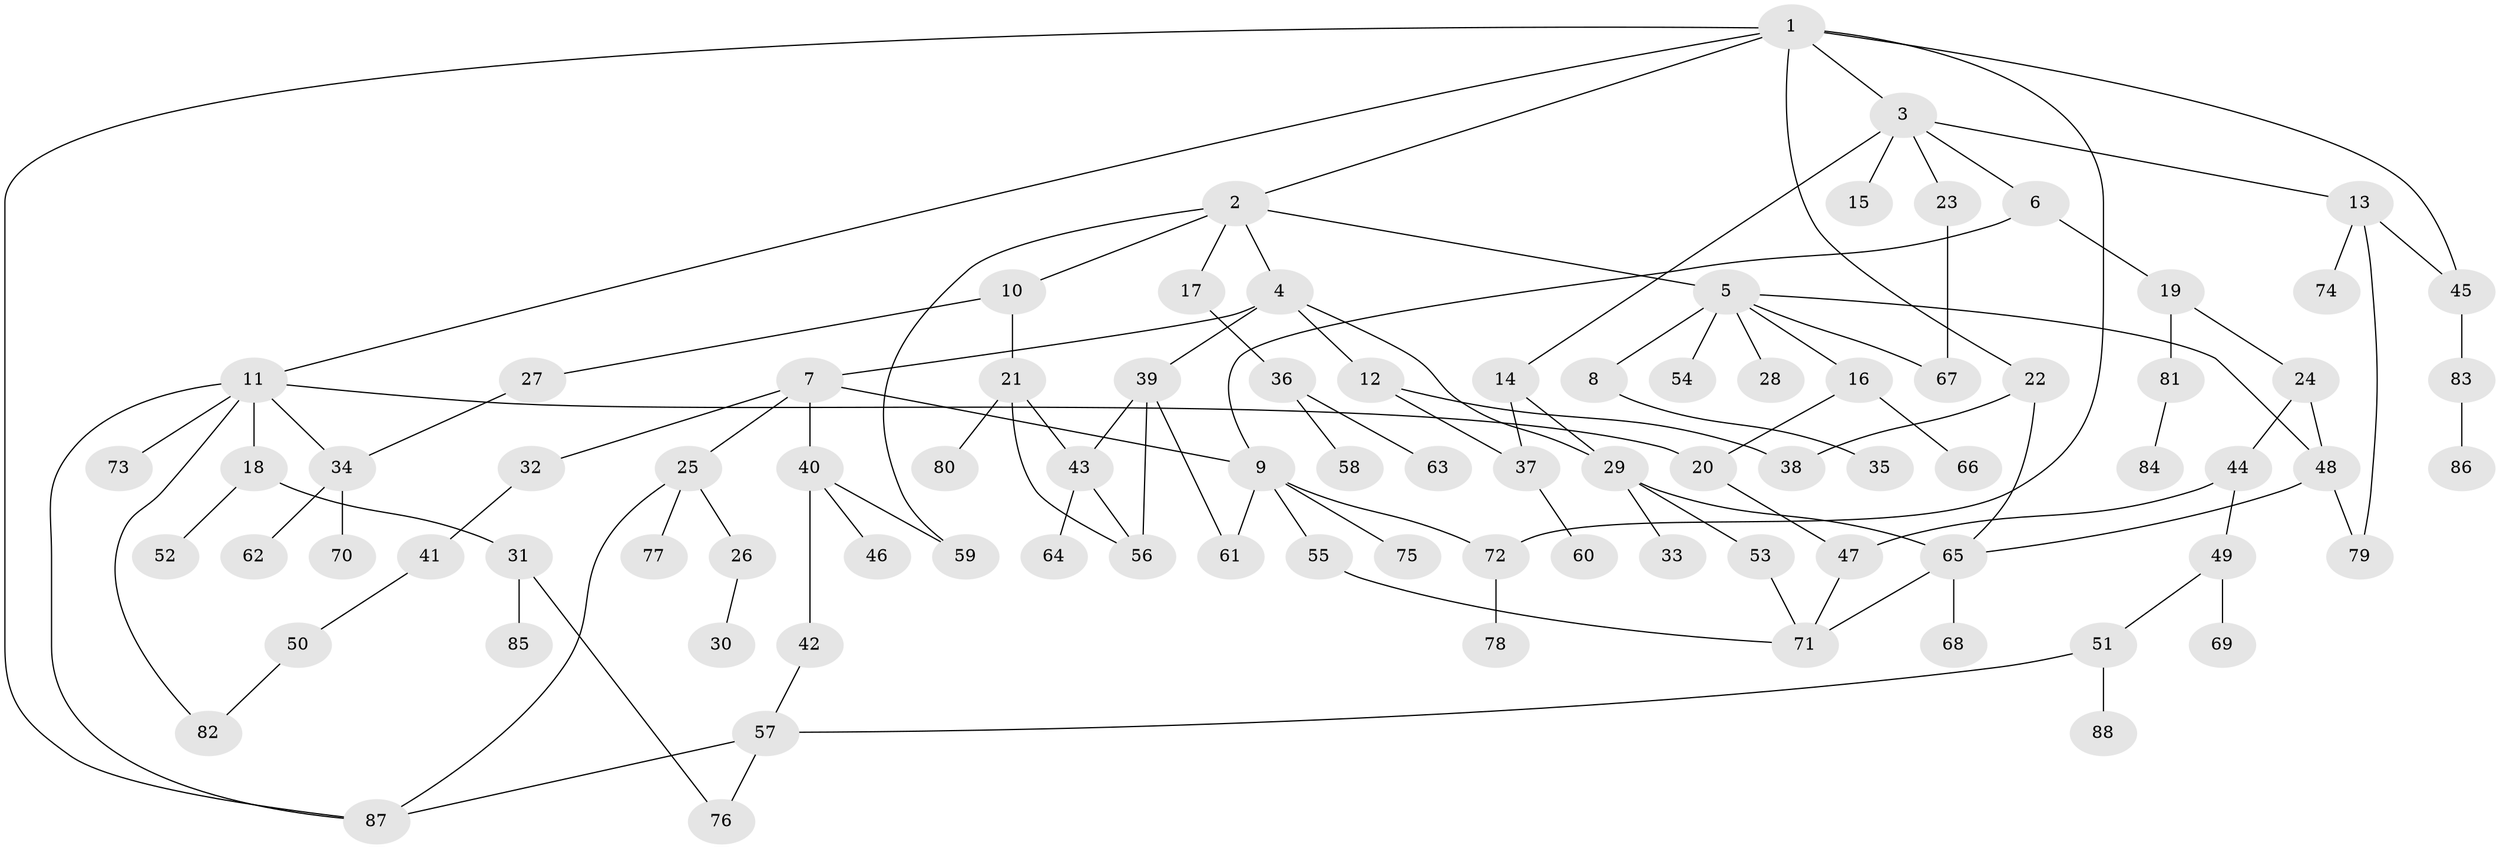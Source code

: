// Generated by graph-tools (version 1.1) at 2025/49/03/09/25 03:49:25]
// undirected, 88 vertices, 115 edges
graph export_dot {
graph [start="1"]
  node [color=gray90,style=filled];
  1;
  2;
  3;
  4;
  5;
  6;
  7;
  8;
  9;
  10;
  11;
  12;
  13;
  14;
  15;
  16;
  17;
  18;
  19;
  20;
  21;
  22;
  23;
  24;
  25;
  26;
  27;
  28;
  29;
  30;
  31;
  32;
  33;
  34;
  35;
  36;
  37;
  38;
  39;
  40;
  41;
  42;
  43;
  44;
  45;
  46;
  47;
  48;
  49;
  50;
  51;
  52;
  53;
  54;
  55;
  56;
  57;
  58;
  59;
  60;
  61;
  62;
  63;
  64;
  65;
  66;
  67;
  68;
  69;
  70;
  71;
  72;
  73;
  74;
  75;
  76;
  77;
  78;
  79;
  80;
  81;
  82;
  83;
  84;
  85;
  86;
  87;
  88;
  1 -- 2;
  1 -- 3;
  1 -- 11;
  1 -- 22;
  1 -- 87;
  1 -- 45;
  1 -- 72;
  2 -- 4;
  2 -- 5;
  2 -- 10;
  2 -- 17;
  2 -- 59;
  3 -- 6;
  3 -- 13;
  3 -- 14;
  3 -- 15;
  3 -- 23;
  4 -- 7;
  4 -- 12;
  4 -- 39;
  4 -- 29;
  5 -- 8;
  5 -- 16;
  5 -- 28;
  5 -- 54;
  5 -- 67;
  5 -- 48;
  6 -- 19;
  6 -- 9;
  7 -- 9;
  7 -- 25;
  7 -- 32;
  7 -- 40;
  8 -- 35;
  9 -- 55;
  9 -- 72;
  9 -- 75;
  9 -- 61;
  10 -- 21;
  10 -- 27;
  11 -- 18;
  11 -- 20;
  11 -- 73;
  11 -- 87;
  11 -- 82;
  11 -- 34;
  12 -- 38;
  12 -- 37;
  13 -- 45;
  13 -- 74;
  13 -- 79;
  14 -- 29;
  14 -- 37;
  16 -- 66;
  16 -- 20;
  17 -- 36;
  18 -- 31;
  18 -- 52;
  19 -- 24;
  19 -- 81;
  20 -- 47;
  21 -- 43;
  21 -- 80;
  21 -- 56;
  22 -- 65;
  22 -- 38;
  23 -- 67;
  24 -- 44;
  24 -- 48;
  25 -- 26;
  25 -- 77;
  25 -- 87;
  26 -- 30;
  27 -- 34;
  29 -- 33;
  29 -- 53;
  29 -- 65;
  31 -- 76;
  31 -- 85;
  32 -- 41;
  34 -- 62;
  34 -- 70;
  36 -- 58;
  36 -- 63;
  37 -- 60;
  39 -- 56;
  39 -- 61;
  39 -- 43;
  40 -- 42;
  40 -- 46;
  40 -- 59;
  41 -- 50;
  42 -- 57;
  43 -- 64;
  43 -- 56;
  44 -- 47;
  44 -- 49;
  45 -- 83;
  47 -- 71;
  48 -- 65;
  48 -- 79;
  49 -- 51;
  49 -- 69;
  50 -- 82;
  51 -- 88;
  51 -- 57;
  53 -- 71;
  55 -- 71;
  57 -- 76;
  57 -- 87;
  65 -- 68;
  65 -- 71;
  72 -- 78;
  81 -- 84;
  83 -- 86;
}
